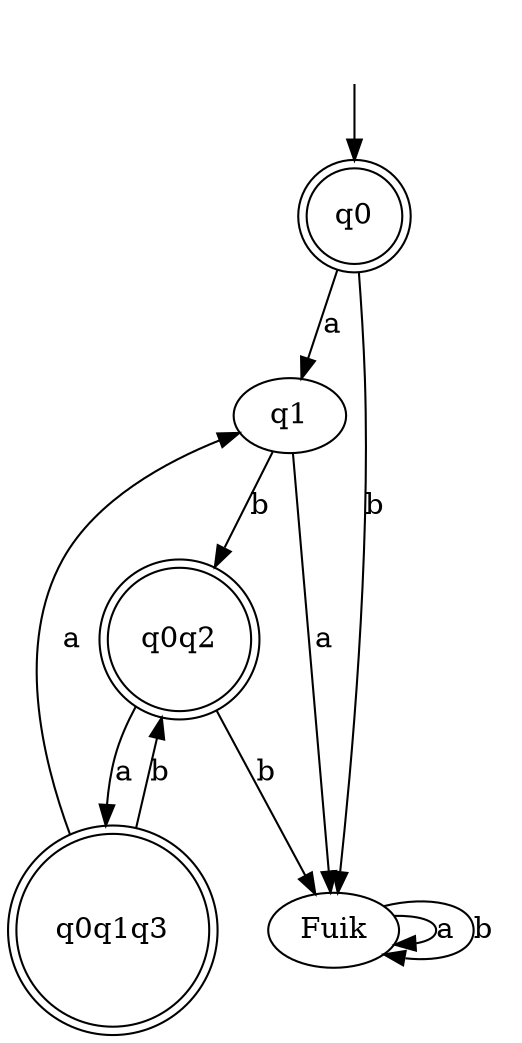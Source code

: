 digraph { 
 "" [shape=none]
 "q0" [shape=doublecircle]
 "q0q1q3" [shape=doublecircle]
 "q0q2" [shape=doublecircle]

 "" -> "q0"
 "q0" -> "q1"[label="a", weight="a"]; 
 "q1" -> "Fuik"[label="a", weight="a"]; 
 "q1" -> "q0q2"[label="b", weight="b"]; 
 "q0q2" -> "q0q1q3"[label="a", weight="a"]; 
 "q0q1q3" -> "q1"[label="a", weight="a"]; 
 "q0q1q3" -> "q0q2"[label="b", weight="b"]; 
 "q0q2" -> "Fuik"[label="b", weight="b"]; 
 "q0" -> "Fuik"[label="b", weight="b"]; 
 "Fuik" -> "Fuik"[label="a", weight="a"]; 
 "Fuik" -> "Fuik"[label="b", weight="b"]; 
}
